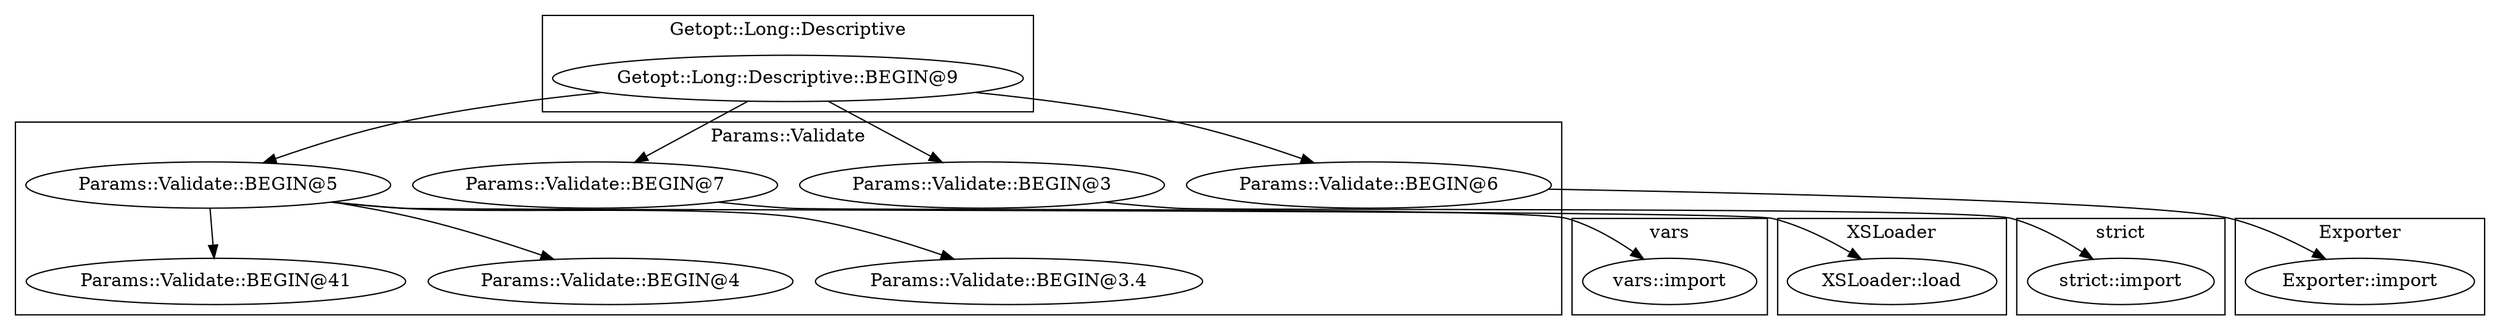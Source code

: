 digraph {
graph [overlap=false]
subgraph cluster_vars {
	label="vars";
	"vars::import";
}
subgraph cluster_strict {
	label="strict";
	"strict::import";
}
subgraph cluster_XSLoader {
	label="XSLoader";
	"XSLoader::load";
}
subgraph cluster_Exporter {
	label="Exporter";
	"Exporter::import";
}
subgraph cluster_Params_Validate {
	label="Params::Validate";
	"Params::Validate::BEGIN@4";
	"Params::Validate::BEGIN@7";
	"Params::Validate::BEGIN@3.4";
	"Params::Validate::BEGIN@5";
	"Params::Validate::BEGIN@3";
	"Params::Validate::BEGIN@41";
	"Params::Validate::BEGIN@6";
}
subgraph cluster_Getopt_Long_Descriptive {
	label="Getopt::Long::Descriptive";
	"Getopt::Long::Descriptive::BEGIN@9";
}
"Getopt::Long::Descriptive::BEGIN@9" -> "Params::Validate::BEGIN@7";
"Params::Validate::BEGIN@6" -> "Exporter::import";
"Getopt::Long::Descriptive::BEGIN@9" -> "Params::Validate::BEGIN@5";
"Params::Validate::BEGIN@5" -> "XSLoader::load";
"Getopt::Long::Descriptive::BEGIN@9" -> "Params::Validate::BEGIN@6";
"Params::Validate::BEGIN@5" -> "Params::Validate::BEGIN@3.4";
"Params::Validate::BEGIN@5" -> "Params::Validate::BEGIN@41";
"Params::Validate::BEGIN@5" -> "Params::Validate::BEGIN@4";
"Params::Validate::BEGIN@7" -> "vars::import";
"Getopt::Long::Descriptive::BEGIN@9" -> "Params::Validate::BEGIN@3";
"Params::Validate::BEGIN@3" -> "strict::import";
}
